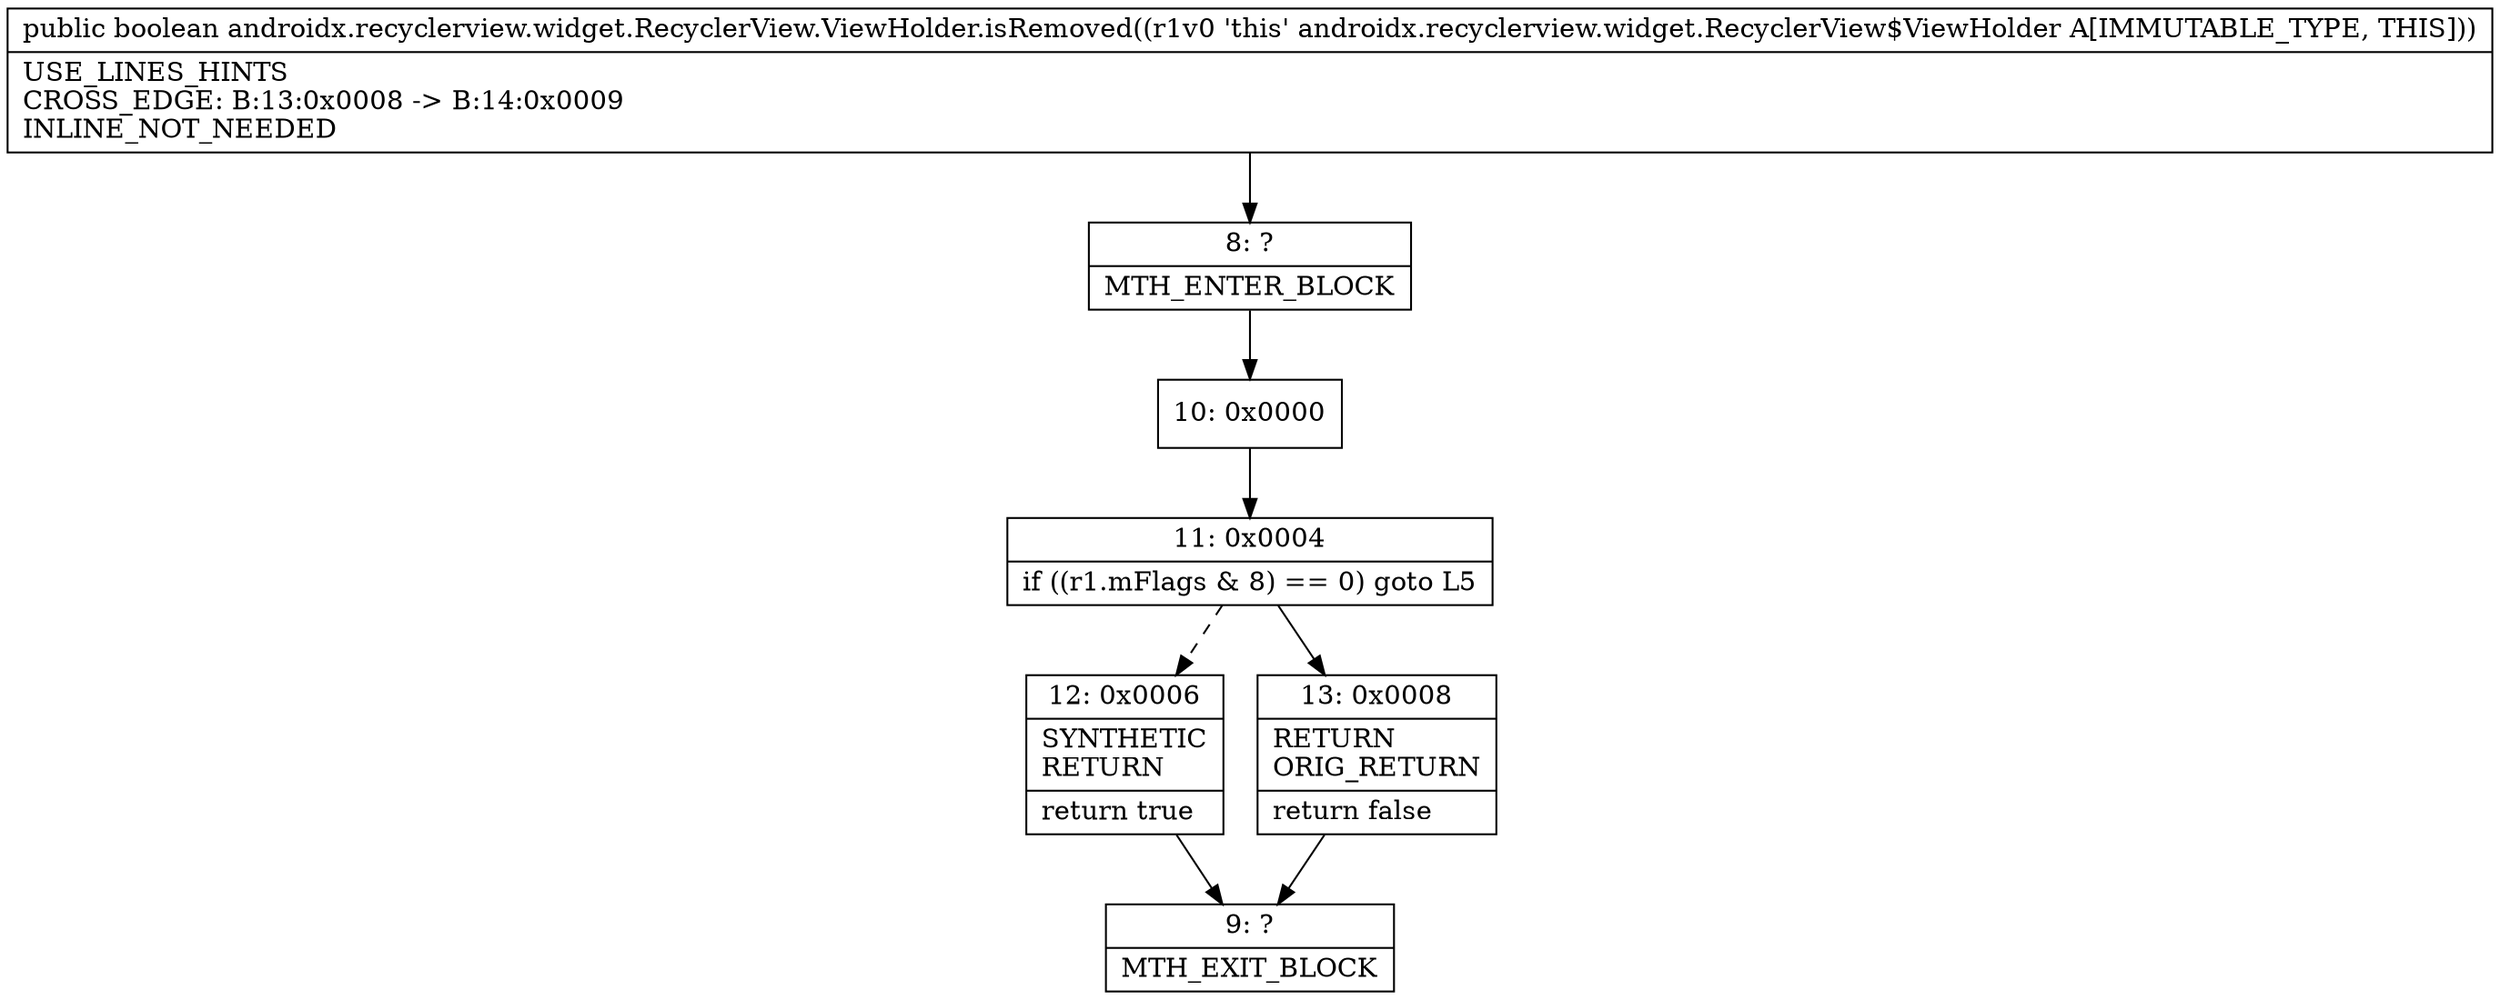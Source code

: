 digraph "CFG forandroidx.recyclerview.widget.RecyclerView.ViewHolder.isRemoved()Z" {
Node_8 [shape=record,label="{8\:\ ?|MTH_ENTER_BLOCK\l}"];
Node_10 [shape=record,label="{10\:\ 0x0000}"];
Node_11 [shape=record,label="{11\:\ 0x0004|if ((r1.mFlags & 8) == 0) goto L5\l}"];
Node_12 [shape=record,label="{12\:\ 0x0006|SYNTHETIC\lRETURN\l|return true\l}"];
Node_9 [shape=record,label="{9\:\ ?|MTH_EXIT_BLOCK\l}"];
Node_13 [shape=record,label="{13\:\ 0x0008|RETURN\lORIG_RETURN\l|return false\l}"];
MethodNode[shape=record,label="{public boolean androidx.recyclerview.widget.RecyclerView.ViewHolder.isRemoved((r1v0 'this' androidx.recyclerview.widget.RecyclerView$ViewHolder A[IMMUTABLE_TYPE, THIS]))  | USE_LINES_HINTS\lCROSS_EDGE: B:13:0x0008 \-\> B:14:0x0009\lINLINE_NOT_NEEDED\l}"];
MethodNode -> Node_8;Node_8 -> Node_10;
Node_10 -> Node_11;
Node_11 -> Node_12[style=dashed];
Node_11 -> Node_13;
Node_12 -> Node_9;
Node_13 -> Node_9;
}


